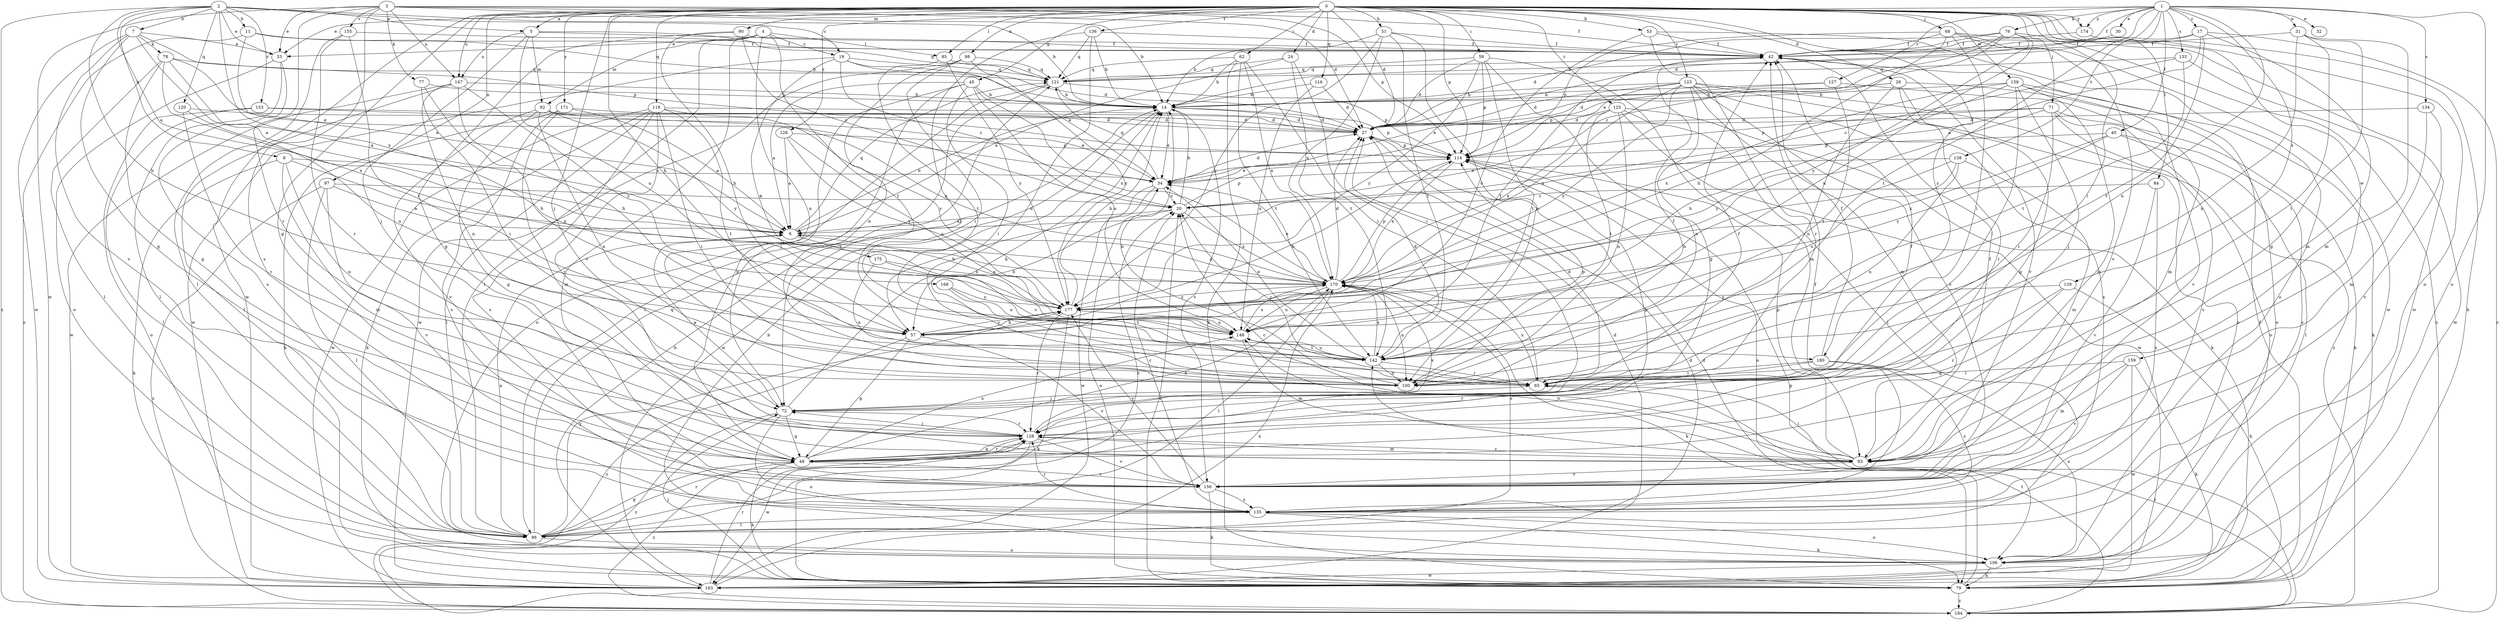 strict digraph  {
0;
1;
2;
3;
4;
5;
6;
7;
8;
11;
14;
17;
19;
20;
24;
26;
27;
30;
31;
32;
33;
34;
40;
42;
45;
49;
51;
53;
57;
58;
62;
65;
68;
71;
72;
76;
77;
78;
79;
84;
85;
86;
90;
92;
93;
97;
98;
100;
106;
114;
116;
118;
120;
121;
123;
125;
126;
127;
128;
129;
133;
134;
135;
136;
138;
142;
147;
148;
153;
155;
156;
158;
159;
163;
168;
170;
171;
174;
175;
177;
180;
184;
0 -> 5  [label=a];
0 -> 24  [label=d];
0 -> 26  [label=d];
0 -> 27  [label=d];
0 -> 45  [label=g];
0 -> 49  [label=g];
0 -> 51  [label=h];
0 -> 53  [label=h];
0 -> 57  [label=h];
0 -> 58  [label=i];
0 -> 62  [label=i];
0 -> 65  [label=i];
0 -> 68  [label=j];
0 -> 71  [label=j];
0 -> 72  [label=j];
0 -> 84  [label=l];
0 -> 85  [label=l];
0 -> 90  [label=m];
0 -> 97  [label=n];
0 -> 98  [label=n];
0 -> 106  [label=o];
0 -> 114  [label=p];
0 -> 116  [label=q];
0 -> 118  [label=q];
0 -> 123  [label=r];
0 -> 125  [label=r];
0 -> 126  [label=r];
0 -> 136  [label=t];
0 -> 147  [label=u];
0 -> 158  [label=w];
0 -> 159  [label=w];
0 -> 163  [label=w];
0 -> 171  [label=y];
0 -> 174  [label=y];
0 -> 180  [label=z];
1 -> 17  [label=c];
1 -> 27  [label=d];
1 -> 30  [label=e];
1 -> 31  [label=e];
1 -> 32  [label=e];
1 -> 33  [label=e];
1 -> 40  [label=f];
1 -> 42  [label=f];
1 -> 76  [label=k];
1 -> 100  [label=n];
1 -> 106  [label=o];
1 -> 127  [label=r];
1 -> 129  [label=s];
1 -> 133  [label=s];
1 -> 134  [label=s];
1 -> 138  [label=t];
1 -> 142  [label=t];
1 -> 174  [label=y];
2 -> 5  [label=a];
2 -> 6  [label=a];
2 -> 7  [label=b];
2 -> 8  [label=b];
2 -> 11  [label=b];
2 -> 14  [label=b];
2 -> 19  [label=c];
2 -> 33  [label=e];
2 -> 57  [label=h];
2 -> 120  [label=q];
2 -> 153  [label=v];
2 -> 168  [label=x];
2 -> 184  [label=z];
3 -> 14  [label=b];
3 -> 27  [label=d];
3 -> 33  [label=e];
3 -> 42  [label=f];
3 -> 77  [label=k];
3 -> 114  [label=p];
3 -> 128  [label=r];
3 -> 135  [label=s];
3 -> 147  [label=u];
3 -> 155  [label=v];
3 -> 163  [label=w];
4 -> 19  [label=c];
4 -> 33  [label=e];
4 -> 85  [label=l];
4 -> 86  [label=l];
4 -> 92  [label=m];
4 -> 100  [label=n];
4 -> 142  [label=t];
4 -> 156  [label=v];
5 -> 42  [label=f];
5 -> 72  [label=j];
5 -> 92  [label=m];
5 -> 121  [label=q];
5 -> 147  [label=u];
5 -> 148  [label=u];
6 -> 14  [label=b];
6 -> 121  [label=q];
6 -> 170  [label=x];
6 -> 175  [label=y];
7 -> 6  [label=a];
7 -> 33  [label=e];
7 -> 49  [label=g];
7 -> 78  [label=k];
7 -> 114  [label=p];
7 -> 156  [label=v];
7 -> 163  [label=w];
8 -> 34  [label=e];
8 -> 79  [label=k];
8 -> 93  [label=m];
8 -> 100  [label=n];
8 -> 170  [label=x];
11 -> 6  [label=a];
11 -> 14  [label=b];
11 -> 42  [label=f];
11 -> 184  [label=z];
14 -> 27  [label=d];
14 -> 34  [label=e];
14 -> 114  [label=p];
14 -> 156  [label=v];
14 -> 163  [label=w];
17 -> 6  [label=a];
17 -> 14  [label=b];
17 -> 42  [label=f];
17 -> 93  [label=m];
17 -> 142  [label=t];
17 -> 184  [label=z];
19 -> 20  [label=c];
19 -> 27  [label=d];
19 -> 34  [label=e];
19 -> 121  [label=q];
19 -> 148  [label=u];
19 -> 163  [label=w];
20 -> 6  [label=a];
20 -> 14  [label=b];
20 -> 57  [label=h];
20 -> 114  [label=p];
20 -> 170  [label=x];
24 -> 6  [label=a];
24 -> 65  [label=i];
24 -> 121  [label=q];
24 -> 142  [label=t];
26 -> 14  [label=b];
26 -> 27  [label=d];
26 -> 49  [label=g];
26 -> 100  [label=n];
26 -> 106  [label=o];
26 -> 128  [label=r];
27 -> 114  [label=p];
30 -> 42  [label=f];
31 -> 42  [label=f];
31 -> 49  [label=g];
31 -> 65  [label=i];
31 -> 93  [label=m];
31 -> 100  [label=n];
33 -> 86  [label=l];
33 -> 106  [label=o];
33 -> 135  [label=s];
34 -> 20  [label=c];
34 -> 27  [label=d];
34 -> 57  [label=h];
34 -> 121  [label=q];
34 -> 163  [label=w];
40 -> 86  [label=l];
40 -> 114  [label=p];
40 -> 135  [label=s];
40 -> 170  [label=x];
40 -> 177  [label=y];
42 -> 121  [label=q];
42 -> 156  [label=v];
45 -> 6  [label=a];
45 -> 14  [label=b];
45 -> 49  [label=g];
45 -> 65  [label=i];
45 -> 72  [label=j];
45 -> 148  [label=u];
45 -> 170  [label=x];
49 -> 79  [label=k];
49 -> 114  [label=p];
49 -> 128  [label=r];
49 -> 148  [label=u];
49 -> 156  [label=v];
49 -> 170  [label=x];
49 -> 184  [label=z];
51 -> 14  [label=b];
51 -> 42  [label=f];
51 -> 100  [label=n];
51 -> 142  [label=t];
51 -> 170  [label=x];
51 -> 177  [label=y];
53 -> 42  [label=f];
53 -> 106  [label=o];
53 -> 128  [label=r];
53 -> 148  [label=u];
57 -> 49  [label=g];
57 -> 156  [label=v];
57 -> 177  [label=y];
57 -> 184  [label=z];
58 -> 27  [label=d];
58 -> 49  [label=g];
58 -> 93  [label=m];
58 -> 114  [label=p];
58 -> 121  [label=q];
58 -> 142  [label=t];
58 -> 177  [label=y];
62 -> 14  [label=b];
62 -> 65  [label=i];
62 -> 79  [label=k];
62 -> 121  [label=q];
62 -> 142  [label=t];
62 -> 170  [label=x];
65 -> 20  [label=c];
65 -> 72  [label=j];
65 -> 170  [label=x];
65 -> 184  [label=z];
68 -> 42  [label=f];
68 -> 57  [label=h];
68 -> 65  [label=i];
68 -> 114  [label=p];
68 -> 156  [label=v];
68 -> 163  [label=w];
68 -> 184  [label=z];
71 -> 27  [label=d];
71 -> 65  [label=i];
71 -> 79  [label=k];
71 -> 106  [label=o];
71 -> 114  [label=p];
71 -> 135  [label=s];
71 -> 177  [label=y];
72 -> 6  [label=a];
72 -> 14  [label=b];
72 -> 27  [label=d];
72 -> 42  [label=f];
72 -> 49  [label=g];
72 -> 106  [label=o];
72 -> 128  [label=r];
72 -> 184  [label=z];
76 -> 20  [label=c];
76 -> 27  [label=d];
76 -> 34  [label=e];
76 -> 42  [label=f];
76 -> 148  [label=u];
76 -> 163  [label=w];
76 -> 177  [label=y];
77 -> 14  [label=b];
77 -> 57  [label=h];
77 -> 65  [label=i];
78 -> 6  [label=a];
78 -> 34  [label=e];
78 -> 49  [label=g];
78 -> 86  [label=l];
78 -> 121  [label=q];
78 -> 170  [label=x];
79 -> 20  [label=c];
79 -> 27  [label=d];
79 -> 34  [label=e];
79 -> 42  [label=f];
79 -> 72  [label=j];
79 -> 184  [label=z];
84 -> 20  [label=c];
84 -> 135  [label=s];
84 -> 156  [label=v];
85 -> 121  [label=q];
85 -> 142  [label=t];
85 -> 177  [label=y];
86 -> 6  [label=a];
86 -> 20  [label=c];
86 -> 27  [label=d];
86 -> 49  [label=g];
86 -> 106  [label=o];
86 -> 121  [label=q];
86 -> 128  [label=r];
86 -> 177  [label=y];
90 -> 20  [label=c];
90 -> 42  [label=f];
90 -> 49  [label=g];
90 -> 57  [label=h];
92 -> 27  [label=d];
92 -> 49  [label=g];
92 -> 100  [label=n];
92 -> 156  [label=v];
92 -> 170  [label=x];
92 -> 177  [label=y];
93 -> 20  [label=c];
93 -> 42  [label=f];
93 -> 65  [label=i];
93 -> 114  [label=p];
93 -> 128  [label=r];
93 -> 148  [label=u];
93 -> 156  [label=v];
97 -> 6  [label=a];
97 -> 20  [label=c];
97 -> 86  [label=l];
97 -> 156  [label=v];
97 -> 184  [label=z];
98 -> 65  [label=i];
98 -> 100  [label=n];
98 -> 121  [label=q];
98 -> 163  [label=w];
98 -> 177  [label=y];
100 -> 14  [label=b];
100 -> 42  [label=f];
100 -> 114  [label=p];
106 -> 14  [label=b];
106 -> 79  [label=k];
106 -> 163  [label=w];
114 -> 34  [label=e];
114 -> 57  [label=h];
114 -> 106  [label=o];
114 -> 170  [label=x];
116 -> 14  [label=b];
116 -> 27  [label=d];
116 -> 148  [label=u];
118 -> 27  [label=d];
118 -> 65  [label=i];
118 -> 79  [label=k];
118 -> 86  [label=l];
118 -> 128  [label=r];
118 -> 135  [label=s];
118 -> 142  [label=t];
118 -> 163  [label=w];
118 -> 177  [label=y];
120 -> 27  [label=d];
120 -> 128  [label=r];
120 -> 148  [label=u];
121 -> 14  [label=b];
121 -> 86  [label=l];
121 -> 106  [label=o];
121 -> 114  [label=p];
123 -> 14  [label=b];
123 -> 27  [label=d];
123 -> 93  [label=m];
123 -> 100  [label=n];
123 -> 106  [label=o];
123 -> 114  [label=p];
123 -> 135  [label=s];
123 -> 156  [label=v];
123 -> 170  [label=x];
123 -> 177  [label=y];
123 -> 184  [label=z];
125 -> 27  [label=d];
125 -> 79  [label=k];
125 -> 86  [label=l];
125 -> 100  [label=n];
125 -> 142  [label=t];
125 -> 163  [label=w];
125 -> 170  [label=x];
126 -> 6  [label=a];
126 -> 114  [label=p];
126 -> 148  [label=u];
126 -> 177  [label=y];
127 -> 14  [label=b];
127 -> 34  [label=e];
127 -> 93  [label=m];
127 -> 142  [label=t];
128 -> 42  [label=f];
128 -> 49  [label=g];
128 -> 72  [label=j];
128 -> 93  [label=m];
128 -> 156  [label=v];
128 -> 163  [label=w];
128 -> 170  [label=x];
129 -> 49  [label=g];
129 -> 79  [label=k];
129 -> 128  [label=r];
129 -> 177  [label=y];
133 -> 20  [label=c];
133 -> 121  [label=q];
133 -> 142  [label=t];
133 -> 163  [label=w];
134 -> 27  [label=d];
134 -> 93  [label=m];
134 -> 156  [label=v];
135 -> 20  [label=c];
135 -> 42  [label=f];
135 -> 79  [label=k];
135 -> 86  [label=l];
135 -> 106  [label=o];
135 -> 128  [label=r];
136 -> 14  [label=b];
136 -> 42  [label=f];
136 -> 72  [label=j];
136 -> 100  [label=n];
136 -> 121  [label=q];
138 -> 34  [label=e];
138 -> 57  [label=h];
138 -> 93  [label=m];
138 -> 100  [label=n];
138 -> 148  [label=u];
142 -> 27  [label=d];
142 -> 34  [label=e];
142 -> 65  [label=i];
142 -> 100  [label=n];
142 -> 148  [label=u];
142 -> 170  [label=x];
147 -> 14  [label=b];
147 -> 57  [label=h];
147 -> 86  [label=l];
147 -> 100  [label=n];
147 -> 163  [label=w];
147 -> 177  [label=y];
148 -> 42  [label=f];
148 -> 93  [label=m];
148 -> 142  [label=t];
148 -> 170  [label=x];
153 -> 27  [label=d];
153 -> 34  [label=e];
153 -> 86  [label=l];
153 -> 106  [label=o];
155 -> 42  [label=f];
155 -> 86  [label=l];
155 -> 128  [label=r];
155 -> 142  [label=t];
156 -> 79  [label=k];
156 -> 135  [label=s];
156 -> 177  [label=y];
158 -> 14  [label=b];
158 -> 57  [label=h];
158 -> 65  [label=i];
158 -> 72  [label=j];
158 -> 79  [label=k];
158 -> 93  [label=m];
158 -> 156  [label=v];
158 -> 170  [label=x];
159 -> 65  [label=i];
159 -> 79  [label=k];
159 -> 93  [label=m];
159 -> 156  [label=v];
159 -> 163  [label=w];
163 -> 14  [label=b];
163 -> 27  [label=d];
163 -> 128  [label=r];
163 -> 170  [label=x];
168 -> 142  [label=t];
168 -> 148  [label=u];
168 -> 177  [label=y];
170 -> 27  [label=d];
170 -> 34  [label=e];
170 -> 79  [label=k];
170 -> 86  [label=l];
170 -> 100  [label=n];
170 -> 114  [label=p];
170 -> 135  [label=s];
170 -> 148  [label=u];
170 -> 177  [label=y];
171 -> 6  [label=a];
171 -> 27  [label=d];
171 -> 79  [label=k];
171 -> 93  [label=m];
171 -> 135  [label=s];
174 -> 42  [label=f];
174 -> 79  [label=k];
175 -> 100  [label=n];
175 -> 170  [label=x];
175 -> 180  [label=c];
177 -> 6  [label=a];
177 -> 14  [label=b];
177 -> 57  [label=h];
177 -> 79  [label=k];
177 -> 128  [label=r];
177 -> 148  [label=u];
180 -> 42  [label=f];
180 -> 65  [label=i];
180 -> 106  [label=o];
180 -> 128  [label=r];
180 -> 135  [label=s];
184 -> 114  [label=p];
184 -> 142  [label=t];
}
